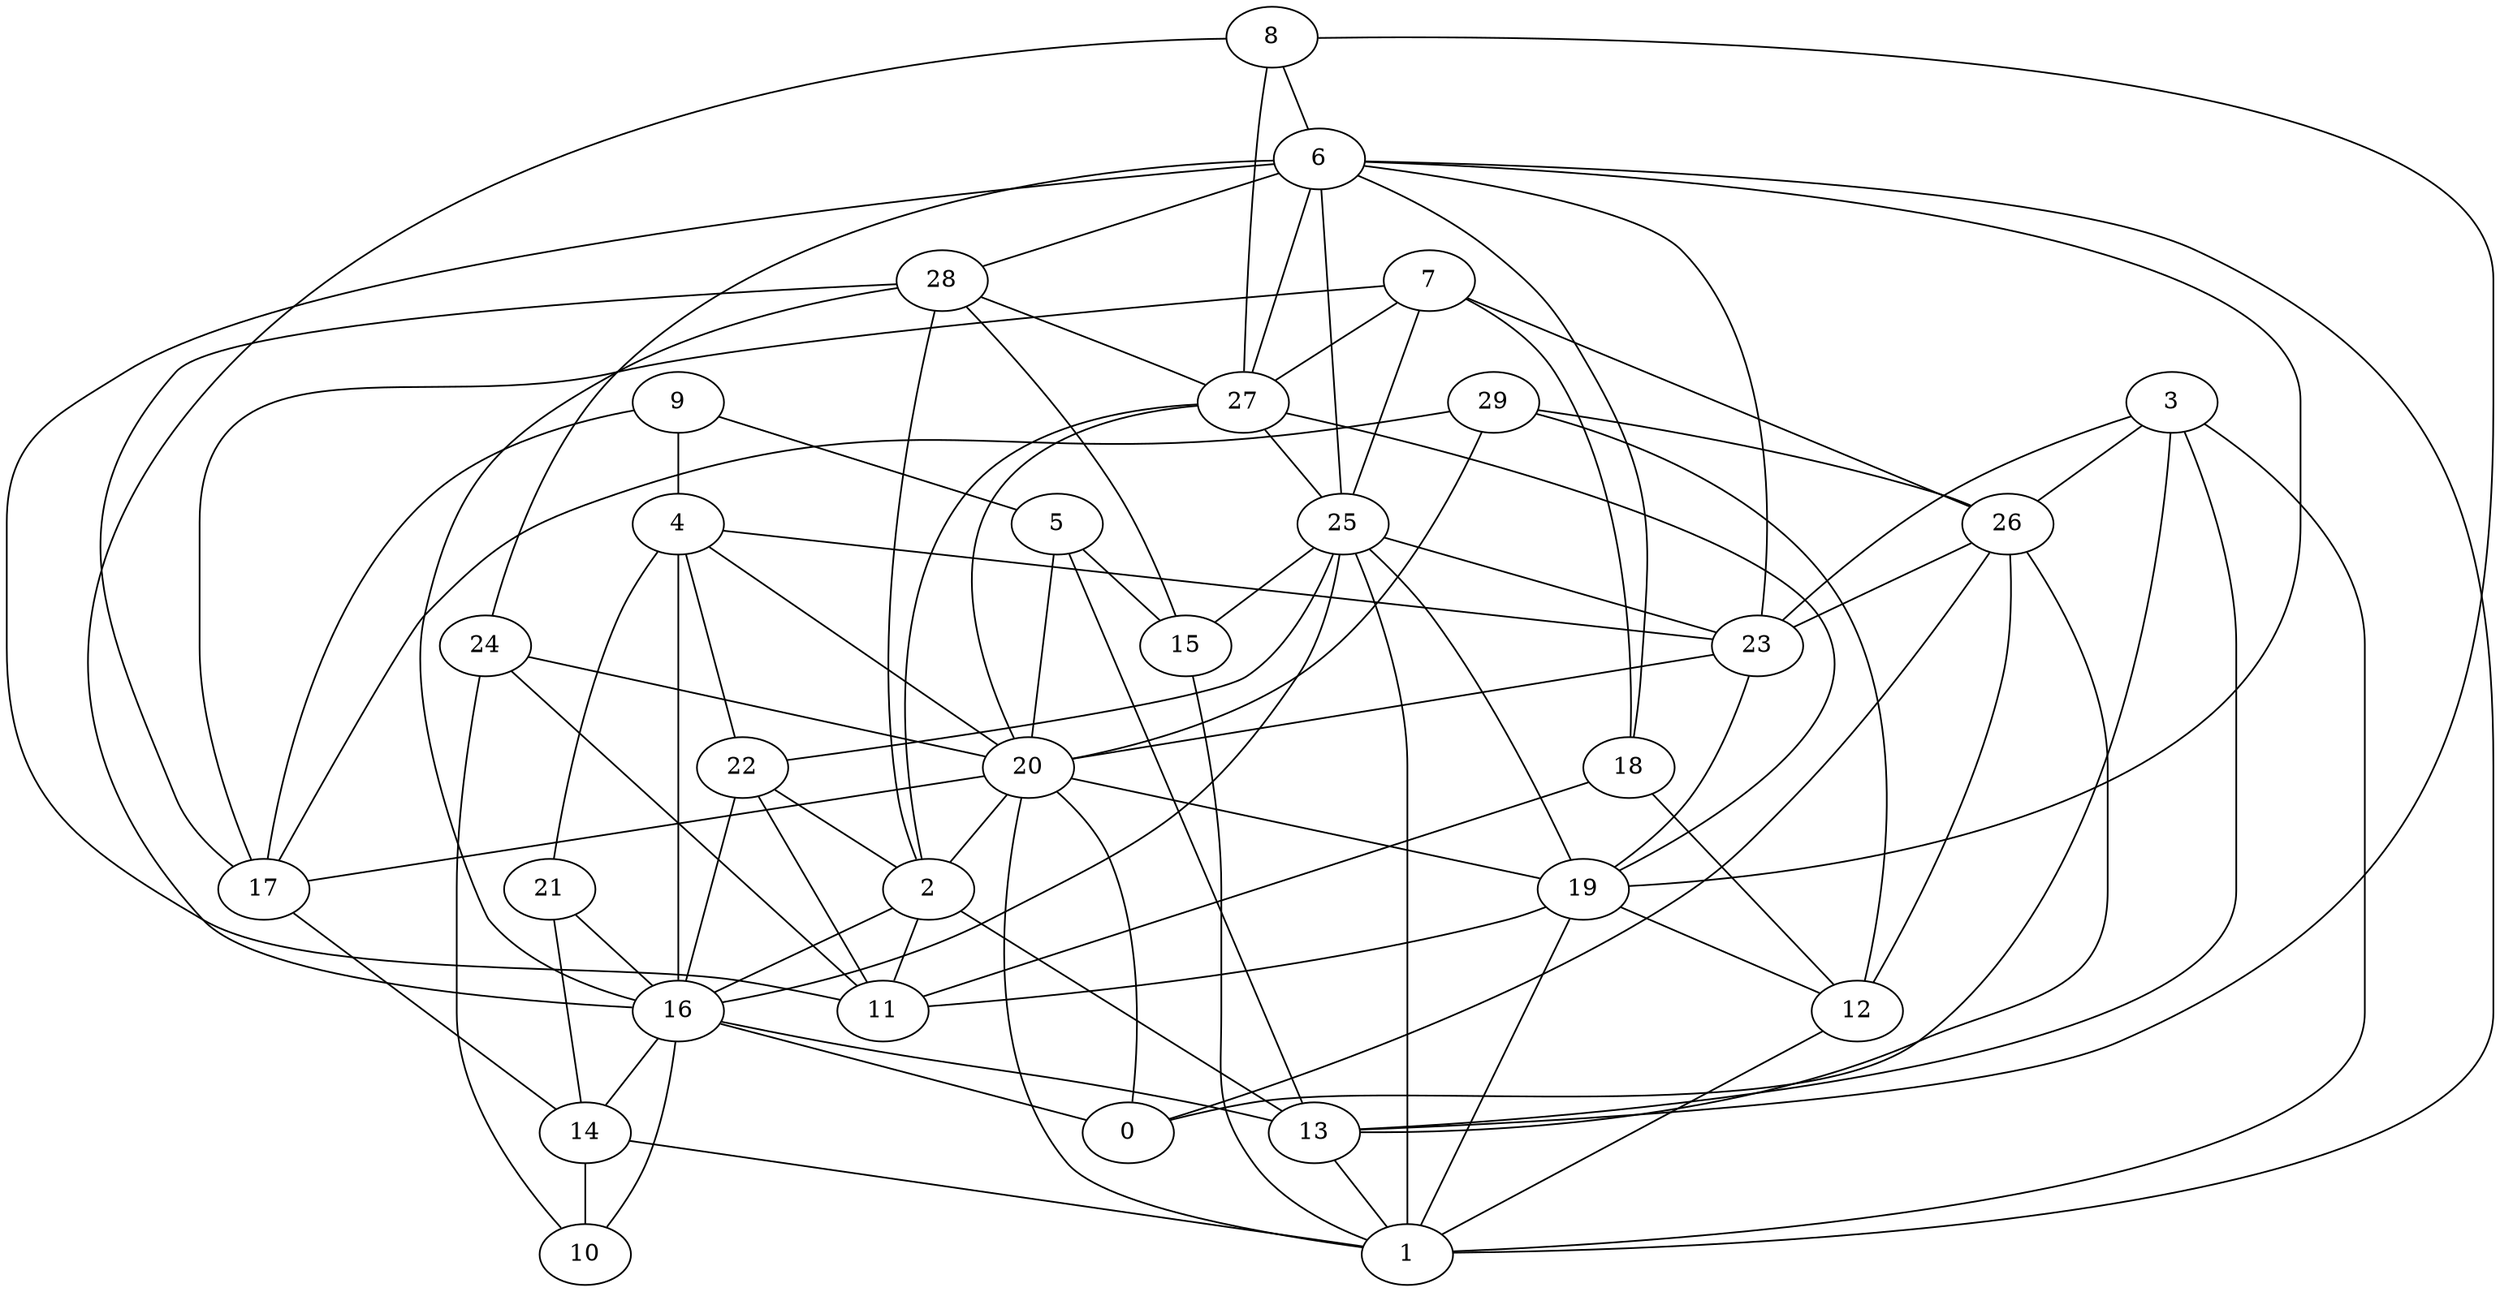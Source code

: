 digraph GG_graph {

subgraph G_graph {
edge [color = black]
"29" -> "26" [dir = none]
"29" -> "20" [dir = none]
"29" -> "12" [dir = none]
"15" -> "1" [dir = none]
"28" -> "2" [dir = none]
"28" -> "27" [dir = none]
"28" -> "16" [dir = none]
"28" -> "15" [dir = none]
"9" -> "4" [dir = none]
"9" -> "17" [dir = none]
"22" -> "16" [dir = none]
"22" -> "11" [dir = none]
"17" -> "14" [dir = none]
"19" -> "12" [dir = none]
"19" -> "1" [dir = none]
"24" -> "20" [dir = none]
"24" -> "11" [dir = none]
"24" -> "10" [dir = none]
"18" -> "12" [dir = none]
"18" -> "11" [dir = none]
"12" -> "1" [dir = none]
"20" -> "2" [dir = none]
"20" -> "17" [dir = none]
"20" -> "0" [dir = none]
"20" -> "1" [dir = none]
"21" -> "16" [dir = none]
"21" -> "14" [dir = none]
"6" -> "23" [dir = none]
"6" -> "11" [dir = none]
"6" -> "1" [dir = none]
"6" -> "27" [dir = none]
"6" -> "28" [dir = none]
"3" -> "0" [dir = none]
"3" -> "1" [dir = none]
"3" -> "26" [dir = none]
"3" -> "13" [dir = none]
"16" -> "13" [dir = none]
"16" -> "14" [dir = none]
"27" -> "19" [dir = none]
"27" -> "20" [dir = none]
"7" -> "26" [dir = none]
"7" -> "27" [dir = none]
"7" -> "17" [dir = none]
"7" -> "18" [dir = none]
"26" -> "13" [dir = none]
"26" -> "0" [dir = none]
"14" -> "10" [dir = none]
"4" -> "21" [dir = none]
"4" -> "20" [dir = none]
"4" -> "22" [dir = none]
"4" -> "23" [dir = none]
"5" -> "15" [dir = none]
"5" -> "20" [dir = none]
"8" -> "13" [dir = none]
"8" -> "16" [dir = none]
"25" -> "16" [dir = none]
"25" -> "1" [dir = none]
"2" -> "16" [dir = none]
"2" -> "13" [dir = none]
"6" -> "18" [dir = none]
"6" -> "24" [dir = none]
"5" -> "13" [dir = none]
"25" -> "19" [dir = none]
"25" -> "15" [dir = none]
"2" -> "11" [dir = none]
"25" -> "23" [dir = none]
"22" -> "2" [dir = none]
"6" -> "19" [dir = none]
"7" -> "25" [dir = none]
"16" -> "10" [dir = none]
"27" -> "2" [dir = none]
"25" -> "22" [dir = none]
"4" -> "16" [dir = none]
"6" -> "25" [dir = none]
"8" -> "27" [dir = none]
"29" -> "17" [dir = none]
"26" -> "23" [dir = none]
"9" -> "5" [dir = none]
"28" -> "17" [dir = none]
"23" -> "19" [dir = none]
"3" -> "23" [dir = none]
"23" -> "20" [dir = none]
"27" -> "25" [dir = none]
"13" -> "1" [dir = none]
"20" -> "19" [dir = none]
"19" -> "11" [dir = none]
"16" -> "0" [dir = none]
"26" -> "12" [dir = none]
"14" -> "1" [dir = none]
"8" -> "6" [dir = none]
}

}
